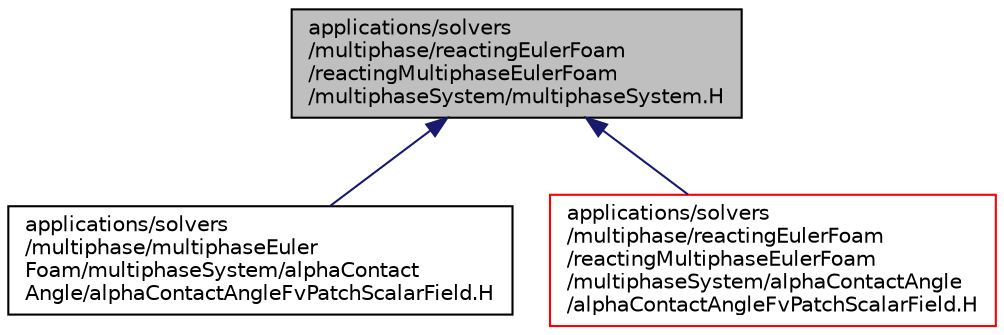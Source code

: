 digraph "applications/solvers/multiphase/reactingEulerFoam/reactingMultiphaseEulerFoam/multiphaseSystem/multiphaseSystem.H"
{
  bgcolor="transparent";
  edge [fontname="Helvetica",fontsize="10",labelfontname="Helvetica",labelfontsize="10"];
  node [fontname="Helvetica",fontsize="10",shape=record];
  Node1 [label="applications/solvers\l/multiphase/reactingEulerFoam\l/reactingMultiphaseEulerFoam\l/multiphaseSystem/multiphaseSystem.H",height=0.2,width=0.4,color="black", fillcolor="grey75", style="filled", fontcolor="black"];
  Node1 -> Node2 [dir="back",color="midnightblue",fontsize="10",style="solid",fontname="Helvetica"];
  Node2 [label="applications/solvers\l/multiphase/multiphaseEuler\lFoam/multiphaseSystem/alphaContact\lAngle/alphaContactAngleFvPatchScalarField.H",height=0.2,width=0.4,color="black",URL="$a10691.html"];
  Node1 -> Node3 [dir="back",color="midnightblue",fontsize="10",style="solid",fontname="Helvetica"];
  Node3 [label="applications/solvers\l/multiphase/reactingEulerFoam\l/reactingMultiphaseEulerFoam\l/multiphaseSystem/alphaContactAngle\l/alphaContactAngleFvPatchScalarField.H",height=0.2,width=0.4,color="red",URL="$a10693.html"];
}
